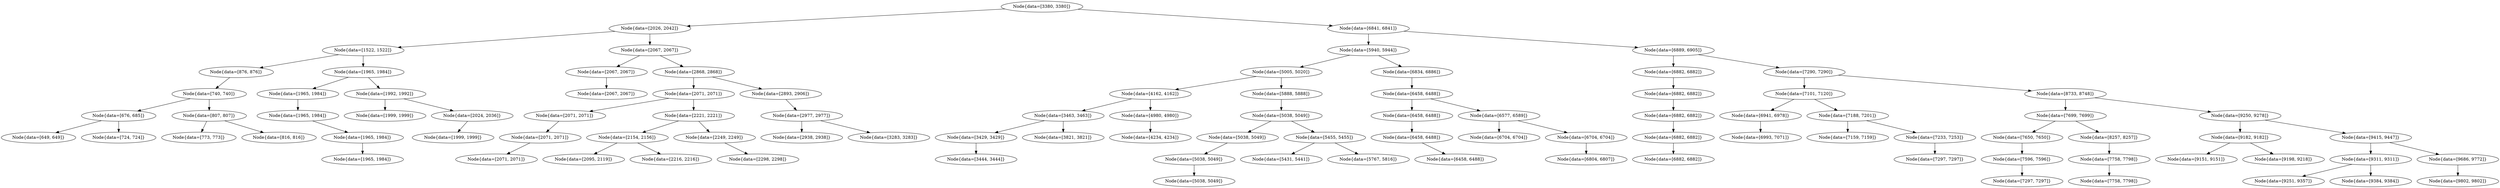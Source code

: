 digraph G{
1684731750 [label="Node{data=[3380, 3380]}"]
1684731750 -> 175348953
175348953 [label="Node{data=[2026, 2042]}"]
175348953 -> 1628389147
1628389147 [label="Node{data=[1522, 1522]}"]
1628389147 -> 2054873313
2054873313 [label="Node{data=[876, 876]}"]
2054873313 -> 1226373391
1226373391 [label="Node{data=[740, 740]}"]
1226373391 -> 1604002209
1604002209 [label="Node{data=[676, 685]}"]
1604002209 -> 1198795438
1198795438 [label="Node{data=[649, 649]}"]
1604002209 -> 1789175625
1789175625 [label="Node{data=[724, 724]}"]
1226373391 -> 1685781395
1685781395 [label="Node{data=[807, 807]}"]
1685781395 -> 1659521172
1659521172 [label="Node{data=[773, 773]}"]
1685781395 -> 78462781
78462781 [label="Node{data=[816, 816]}"]
1628389147 -> 1266437646
1266437646 [label="Node{data=[1965, 1984]}"]
1266437646 -> 2020180625
2020180625 [label="Node{data=[1965, 1984]}"]
2020180625 -> 1224203232
1224203232 [label="Node{data=[1965, 1984]}"]
1224203232 -> 634274068
634274068 [label="Node{data=[1965, 1984]}"]
634274068 -> 208365469
208365469 [label="Node{data=[1965, 1984]}"]
1266437646 -> 950145419
950145419 [label="Node{data=[1992, 1992]}"]
950145419 -> 1325200804
1325200804 [label="Node{data=[1999, 1999]}"]
950145419 -> 435014542
435014542 [label="Node{data=[2024, 2036]}"]
435014542 -> 1324159137
1324159137 [label="Node{data=[1999, 1999]}"]
175348953 -> 1718320830
1718320830 [label="Node{data=[2067, 2067]}"]
1718320830 -> 1326704130
1326704130 [label="Node{data=[2067, 2067]}"]
1326704130 -> 953546197
953546197 [label="Node{data=[2067, 2067]}"]
1718320830 -> 513512054
513512054 [label="Node{data=[2868, 2868]}"]
513512054 -> 599298453
599298453 [label="Node{data=[2071, 2071]}"]
599298453 -> 1942700054
1942700054 [label="Node{data=[2071, 2071]}"]
1942700054 -> 1688692967
1688692967 [label="Node{data=[2071, 2071]}"]
1688692967 -> 653086247
653086247 [label="Node{data=[2071, 2071]}"]
599298453 -> 1094600534
1094600534 [label="Node{data=[2221, 2221]}"]
1094600534 -> 1759274135
1759274135 [label="Node{data=[2154, 2156]}"]
1759274135 -> 929286459
929286459 [label="Node{data=[2095, 2119]}"]
1759274135 -> 2075342214
2075342214 [label="Node{data=[2216, 2216]}"]
1094600534 -> 1216665937
1216665937 [label="Node{data=[2249, 2249]}"]
1216665937 -> 1131930634
1131930634 [label="Node{data=[2298, 2298]}"]
513512054 -> 1794426702
1794426702 [label="Node{data=[2893, 2906]}"]
1794426702 -> 143249555
143249555 [label="Node{data=[2977, 2977]}"]
143249555 -> 1714015874
1714015874 [label="Node{data=[2938, 2938]}"]
143249555 -> 436351481
436351481 [label="Node{data=[3283, 3283]}"]
1684731750 -> 1442863936
1442863936 [label="Node{data=[6841, 6841]}"]
1442863936 -> 273355867
273355867 [label="Node{data=[5940, 5944]}"]
273355867 -> 952014094
952014094 [label="Node{data=[5005, 5020]}"]
952014094 -> 867759641
867759641 [label="Node{data=[4162, 4162]}"]
867759641 -> 1731621237
1731621237 [label="Node{data=[3463, 3463]}"]
1731621237 -> 798447620
798447620 [label="Node{data=[3429, 3429]}"]
798447620 -> 1674423837
1674423837 [label="Node{data=[3444, 3444]}"]
1731621237 -> 389125187
389125187 [label="Node{data=[3821, 3821]}"]
867759641 -> 1129898505
1129898505 [label="Node{data=[4980, 4980]}"]
1129898505 -> 1452983582
1452983582 [label="Node{data=[4234, 4234]}"]
952014094 -> 1479091350
1479091350 [label="Node{data=[5888, 5888]}"]
1479091350 -> 1134633052
1134633052 [label="Node{data=[5038, 5049]}"]
1134633052 -> 1198381707
1198381707 [label="Node{data=[5038, 5049]}"]
1198381707 -> 1205818701
1205818701 [label="Node{data=[5038, 5049]}"]
1205818701 -> 1447281844
1447281844 [label="Node{data=[5038, 5049]}"]
1134633052 -> 472563168
472563168 [label="Node{data=[5455, 5455]}"]
472563168 -> 901416300
901416300 [label="Node{data=[5431, 5441]}"]
472563168 -> 141740971
141740971 [label="Node{data=[5767, 5816]}"]
273355867 -> 1088215157
1088215157 [label="Node{data=[6834, 6886]}"]
1088215157 -> 156280883
156280883 [label="Node{data=[6458, 6488]}"]
156280883 -> 1746984336
1746984336 [label="Node{data=[6458, 6488]}"]
1746984336 -> 1980857516
1980857516 [label="Node{data=[6458, 6488]}"]
1980857516 -> 1353190763
1353190763 [label="Node{data=[6458, 6488]}"]
156280883 -> 1546987133
1546987133 [label="Node{data=[6577, 6589]}"]
1546987133 -> 840412214
840412214 [label="Node{data=[6704, 6704]}"]
1546987133 -> 1335771844
1335771844 [label="Node{data=[6704, 6704]}"]
1335771844 -> 1598938377
1598938377 [label="Node{data=[6804, 6807]}"]
1442863936 -> 708714067
708714067 [label="Node{data=[6889, 6905]}"]
708714067 -> 633827646
633827646 [label="Node{data=[6882, 6882]}"]
633827646 -> 418549536
418549536 [label="Node{data=[6882, 6882]}"]
418549536 -> 694598818
694598818 [label="Node{data=[6882, 6882]}"]
694598818 -> 1936782171
1936782171 [label="Node{data=[6882, 6882]}"]
1936782171 -> 1839211146
1839211146 [label="Node{data=[6882, 6882]}"]
708714067 -> 1638345617
1638345617 [label="Node{data=[7290, 7290]}"]
1638345617 -> 2100828331
2100828331 [label="Node{data=[7101, 7120]}"]
2100828331 -> 161924732
161924732 [label="Node{data=[6941, 6978]}"]
161924732 -> 1702760880
1702760880 [label="Node{data=[6993, 7071]}"]
2100828331 -> 1029526829
1029526829 [label="Node{data=[7188, 7201]}"]
1029526829 -> 10350445
10350445 [label="Node{data=[7159, 7159]}"]
1029526829 -> 1068981284
1068981284 [label="Node{data=[7233, 7253]}"]
1068981284 -> 709962227
709962227 [label="Node{data=[7297, 7297]}"]
1638345617 -> 2104685993
2104685993 [label="Node{data=[8733, 8748]}"]
2104685993 -> 310090733
310090733 [label="Node{data=[7699, 7699]}"]
310090733 -> 388539386
388539386 [label="Node{data=[7650, 7650]}"]
388539386 -> 873799261
873799261 [label="Node{data=[7596, 7596]}"]
873799261 -> 1579182795
1579182795 [label="Node{data=[7297, 7297]}"]
310090733 -> 281687569
281687569 [label="Node{data=[8257, 8257]}"]
281687569 -> 1110405249
1110405249 [label="Node{data=[7758, 7798]}"]
1110405249 -> 1590983023
1590983023 [label="Node{data=[7758, 7798]}"]
2104685993 -> 67053132
67053132 [label="Node{data=[9250, 9278]}"]
67053132 -> 1120203420
1120203420 [label="Node{data=[9182, 9182]}"]
1120203420 -> 2077636925
2077636925 [label="Node{data=[9151, 9151]}"]
1120203420 -> 112470057
112470057 [label="Node{data=[9198, 9218]}"]
67053132 -> 2080613365
2080613365 [label="Node{data=[9415, 9447]}"]
2080613365 -> 431419131
431419131 [label="Node{data=[9311, 9311]}"]
431419131 -> 1399010081
1399010081 [label="Node{data=[9251, 9357]}"]
431419131 -> 1949412356
1949412356 [label="Node{data=[9384, 9384]}"]
2080613365 -> 357344636
357344636 [label="Node{data=[9686, 9772]}"]
357344636 -> 1000554520
1000554520 [label="Node{data=[9802, 9802]}"]
}